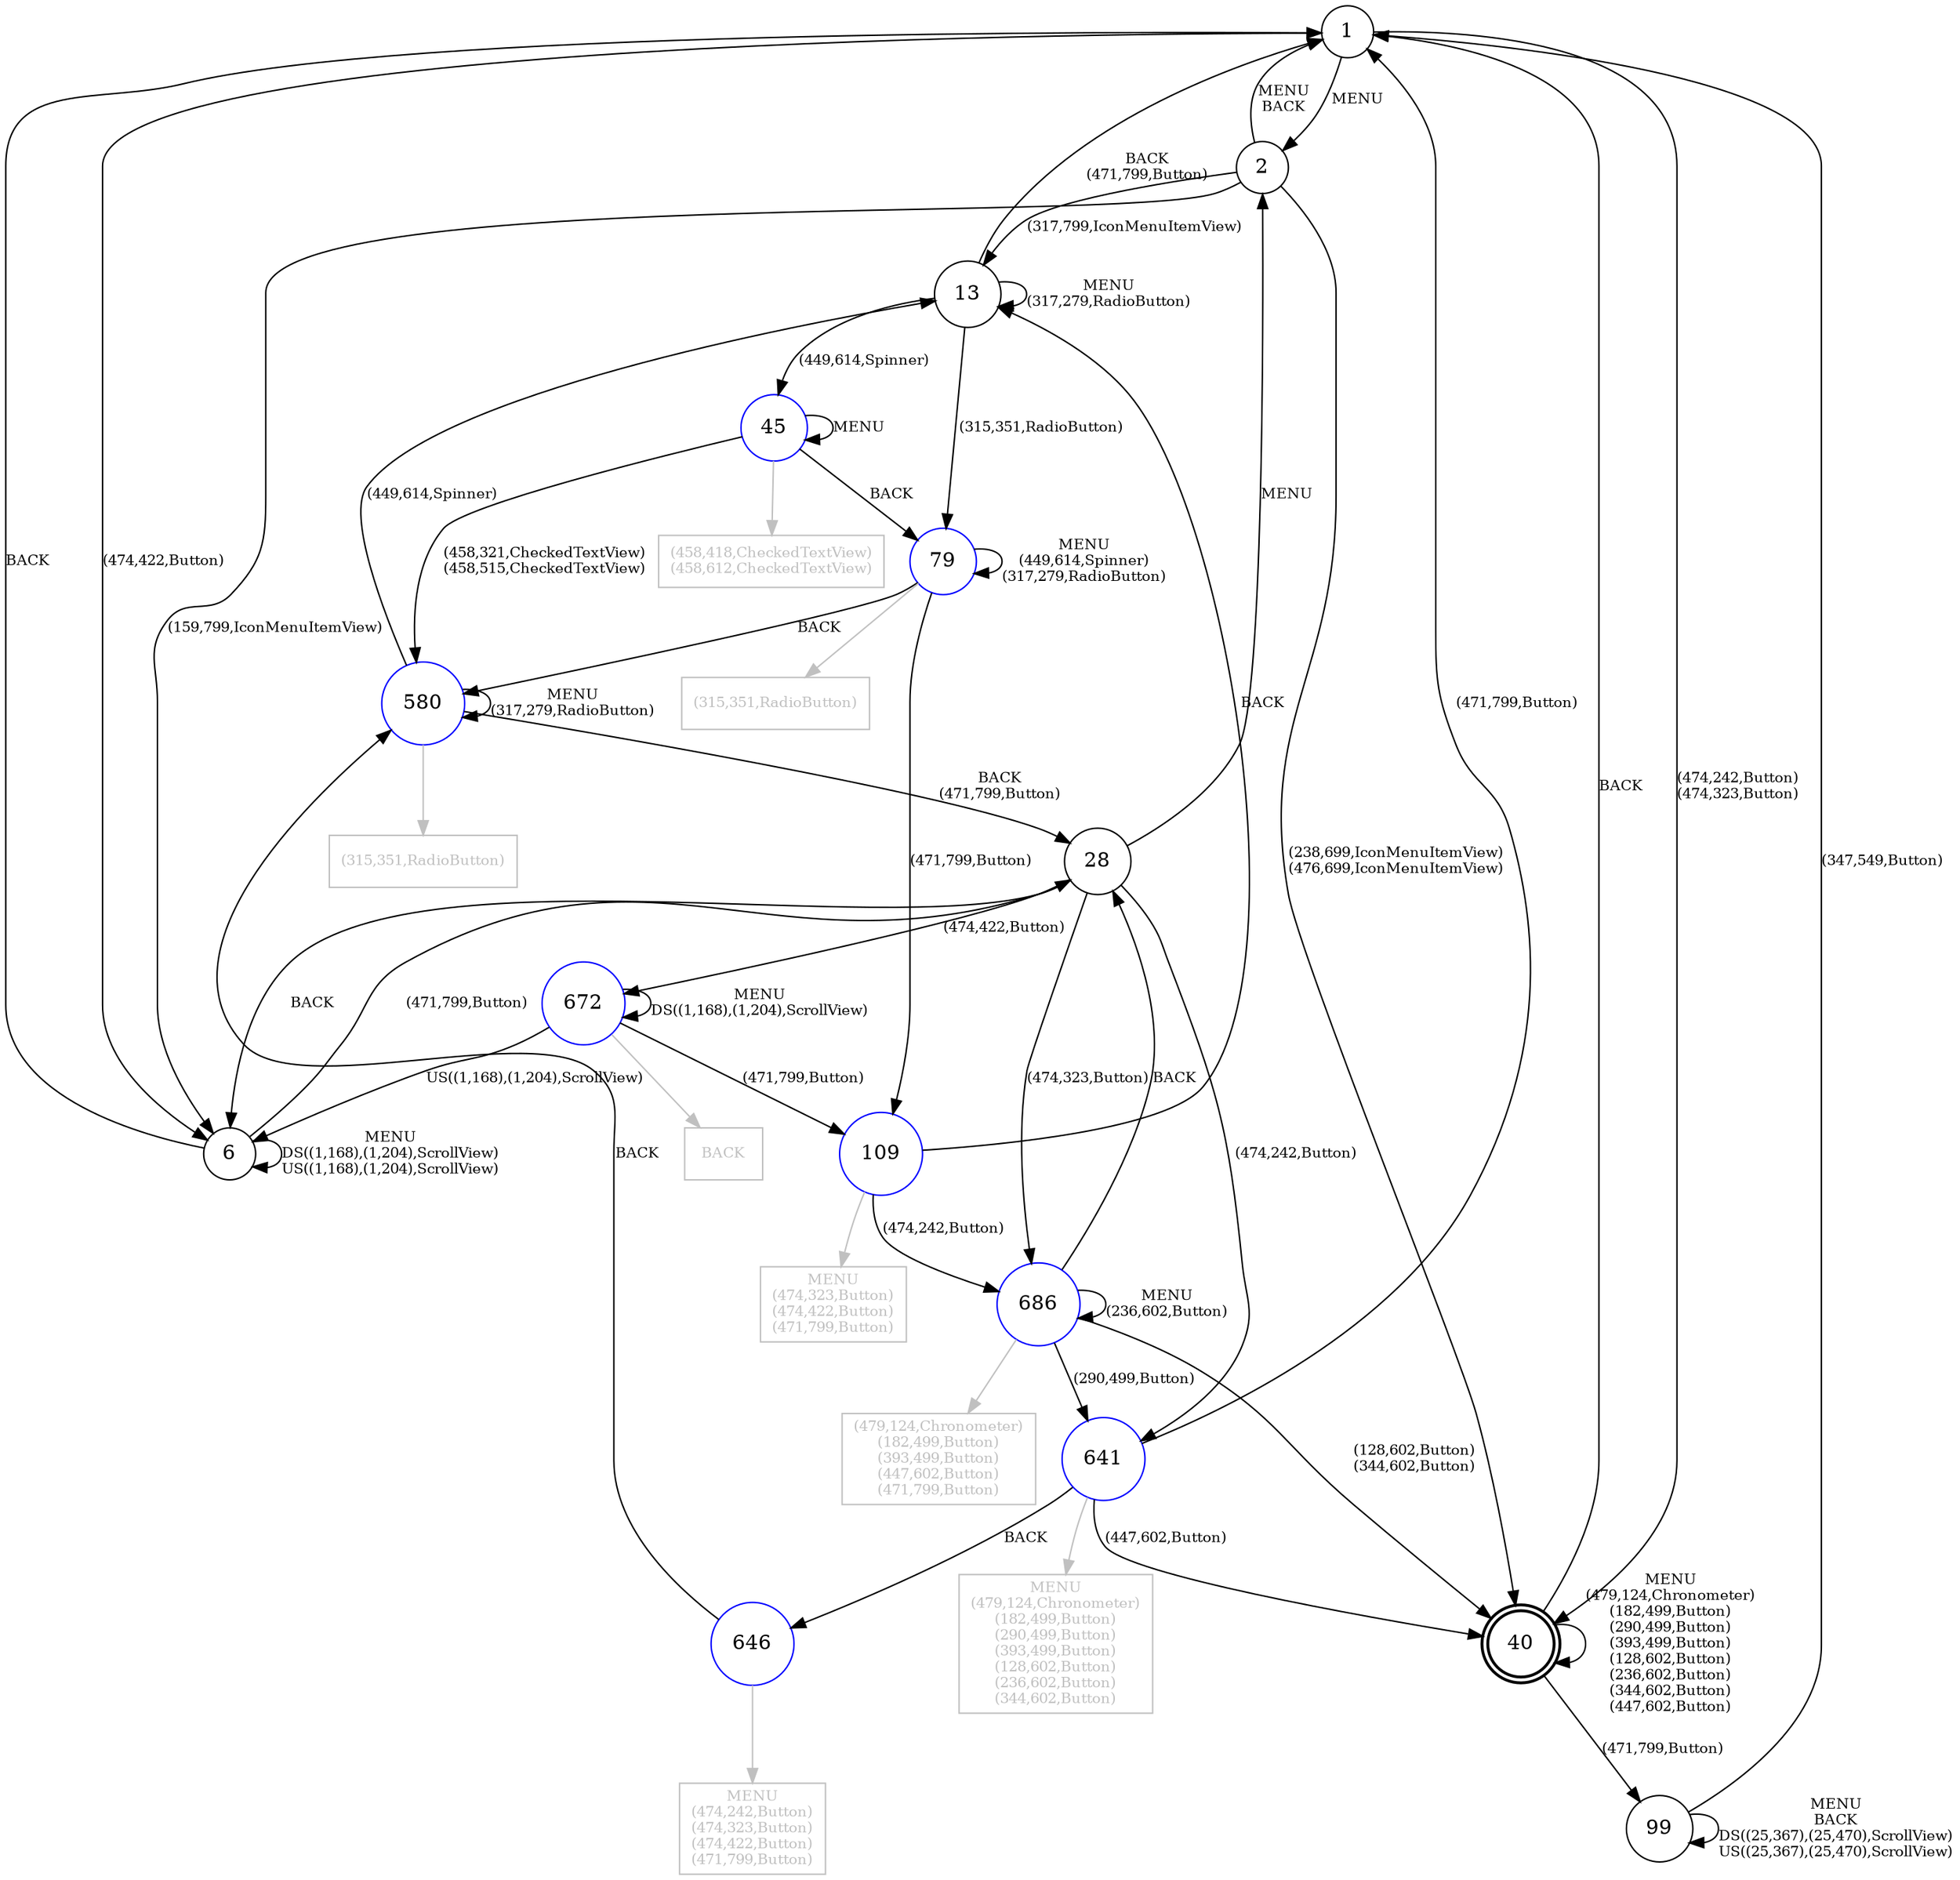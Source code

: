 digraph G {
1 -> 2 [label="MENU", color=black, fontsize=10];
1 -> 6 [label="(474,422,Button)", color=black, fontsize=10];
1 -> 40 [label="(474,242,Button)\n(474,323,Button)", color=black, fontsize=10];
1[color=black, shape=circle];
2 -> 1 [label="MENU\nBACK", color=black, fontsize=10];
2 -> 6 [label="(159,799,IconMenuItemView)", color=black, fontsize=10];
2 -> 13 [label="(317,799,IconMenuItemView)", color=black, fontsize=10];
2 -> 40 [label="(238,699,IconMenuItemView)\n(476,699,IconMenuItemView)", color=black, fontsize=10];
2[color=black, shape=circle];
40 -> 1 [label="BACK", color=black, fontsize=10];
40 -> 40 [label="MENU\n(479,124,Chronometer)\n(182,499,Button)\n(290,499,Button)\n(393,499,Button)\n(128,602,Button)\n(236,602,Button)\n(344,602,Button)\n(447,602,Button)", color=black, fontsize=10];
40 -> 99 [label="(471,799,Button)", color=black, fontsize=10];
40[color=black, shape=circle, style=bold, peripheries=2];
6 -> 1 [label="BACK", color=black, fontsize=10];
6 -> 6 [label="MENU\nDS((1,168),(1,204),ScrollView)\nUS((1,168),(1,204),ScrollView)", color=black, fontsize=10];
6 -> 28 [label="(471,799,Button)", color=black, fontsize=10];
6[color=black, shape=circle];
13 -> 1 [label="BACK\n(471,799,Button)", color=black, fontsize=10];
13 -> 13 [label="MENU\n(317,279,RadioButton)", color=black, fontsize=10];
13 -> 45 [label="(449,614,Spinner)", color=black, fontsize=10];
13 -> 79 [label="(315,351,RadioButton)", color=black, fontsize=10];
13[color=black, shape=circle];
99 -> 1 [label="(347,549,Button)", color=black, fontsize=10];
99 -> 99 [label="MENU\nBACK\nDS((25,367),(25,470),ScrollView)\nUS((25,367),(25,470),ScrollView)", color=black, fontsize=10];
99[color=black, shape=circle];
28 -> 2 [label="MENU", color=black, fontsize=10];
28 -> 6 [label="BACK", color=black, fontsize=10];
28 -> 641 [label="(474,242,Button)", color=black, fontsize=10];
28 -> 672 [label="(474,422,Button)", color=black, fontsize=10];
28 -> 686 [label="(474,323,Button)", color=black, fontsize=10];
28[color=black, shape=circle];
45 -> 45 [label="MENU", color=black, fontsize=10];
45 -> 79 [label="BACK", color=black, fontsize=10];
45 -> 580 [label="(458,321,CheckedTextView)\n(458,515,CheckedTextView)", color=black, fontsize=10];
451567834223 [label="(458,418,CheckedTextView)\n(458,612,CheckedTextView)", fontsize=10, fontcolor=gray, color=gray, shape=rectangle];
45 -> 451567834223 [color=gray];
45[color=blue, shape=circle];
79 -> 79 [label="MENU\n(449,614,Spinner)\n(317,279,RadioButton)", color=black, fontsize=10];
79 -> 109 [label="(471,799,Button)", color=black, fontsize=10];
79 -> 580 [label="BACK", color=black, fontsize=10];
791567834223 [label="(315,351,RadioButton)", fontsize=10, fontcolor=gray, color=gray, shape=rectangle];
79 -> 791567834223 [color=gray];
79[color=blue, shape=circle];
641 -> 1 [label="(471,799,Button)", color=black, fontsize=10];
641 -> 40 [label="(447,602,Button)", color=black, fontsize=10];
641 -> 646 [label="BACK", color=black, fontsize=10];
6411567834223 [label="MENU\n(479,124,Chronometer)\n(182,499,Button)\n(290,499,Button)\n(393,499,Button)\n(128,602,Button)\n(236,602,Button)\n(344,602,Button)", fontsize=10, fontcolor=gray, color=gray, shape=rectangle];
641 -> 6411567834223 [color=gray];
641[color=blue, shape=circle];
686 -> 28 [label="BACK", color=black, fontsize=10];
686 -> 40 [label="(128,602,Button)\n(344,602,Button)", color=black, fontsize=10];
686 -> 641 [label="(290,499,Button)", color=black, fontsize=10];
686 -> 686 [label="MENU\n(236,602,Button)", color=black, fontsize=10];
6861567834223 [label="(479,124,Chronometer)\n(182,499,Button)\n(393,499,Button)\n(447,602,Button)\n(471,799,Button)", fontsize=10, fontcolor=gray, color=gray, shape=rectangle];
686 -> 6861567834223 [color=gray];
686[color=blue, shape=circle];
672 -> 6 [label="US((1,168),(1,204),ScrollView)", color=black, fontsize=10];
672 -> 109 [label="(471,799,Button)", color=black, fontsize=10];
672 -> 672 [label="MENU\nDS((1,168),(1,204),ScrollView)", color=black, fontsize=10];
6721567834223 [label="BACK", fontsize=10, fontcolor=gray, color=gray, shape=rectangle];
672 -> 6721567834223 [color=gray];
672[color=blue, shape=circle];
580 -> 13 [label="(449,614,Spinner)", color=black, fontsize=10];
580 -> 28 [label="BACK\n(471,799,Button)", color=black, fontsize=10];
580 -> 580 [label="MENU\n(317,279,RadioButton)", color=black, fontsize=10];
5801567834223 [label="(315,351,RadioButton)", fontsize=10, fontcolor=gray, color=gray, shape=rectangle];
580 -> 5801567834223 [color=gray];
580[color=blue, shape=circle];
109 -> 13 [label="BACK", color=black, fontsize=10];
109 -> 686 [label="(474,242,Button)", color=black, fontsize=10];
1091567834223 [label="MENU\n(474,323,Button)\n(474,422,Button)\n(471,799,Button)", fontsize=10, fontcolor=gray, color=gray, shape=rectangle];
109 -> 1091567834223 [color=gray];
109[color=blue, shape=circle];
646 -> 580 [label="BACK", color=black, fontsize=10];
6461567834223 [label="MENU\n(474,242,Button)\n(474,323,Button)\n(474,422,Button)\n(471,799,Button)", fontsize=10, fontcolor=gray, color=gray, shape=rectangle];
646 -> 6461567834223 [color=gray];
646[color=blue, shape=circle];

}